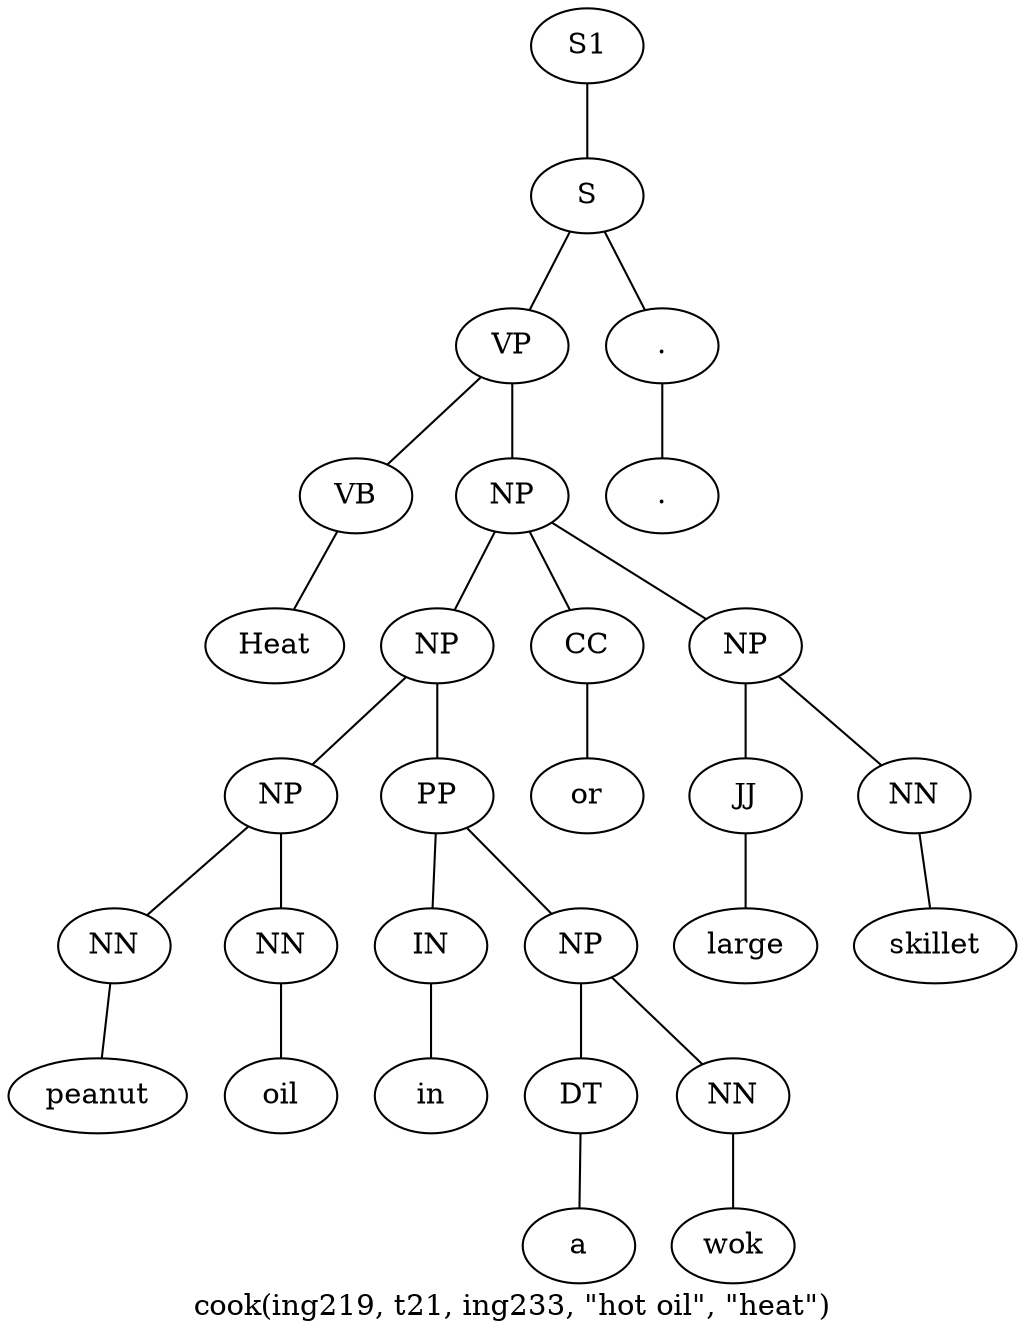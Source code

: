 graph SyntaxGraph {
	label = "cook(ing219, t21, ing233, \"hot oil\", \"heat\")";
	Node0 [label="S1"];
	Node1 [label="S"];
	Node2 [label="VP"];
	Node3 [label="VB"];
	Node4 [label="Heat"];
	Node5 [label="NP"];
	Node6 [label="NP"];
	Node7 [label="NP"];
	Node8 [label="NN"];
	Node9 [label="peanut"];
	Node10 [label="NN"];
	Node11 [label="oil"];
	Node12 [label="PP"];
	Node13 [label="IN"];
	Node14 [label="in"];
	Node15 [label="NP"];
	Node16 [label="DT"];
	Node17 [label="a"];
	Node18 [label="NN"];
	Node19 [label="wok"];
	Node20 [label="CC"];
	Node21 [label="or"];
	Node22 [label="NP"];
	Node23 [label="JJ"];
	Node24 [label="large"];
	Node25 [label="NN"];
	Node26 [label="skillet"];
	Node27 [label="."];
	Node28 [label="."];

	Node0 -- Node1;
	Node1 -- Node2;
	Node1 -- Node27;
	Node2 -- Node3;
	Node2 -- Node5;
	Node3 -- Node4;
	Node5 -- Node6;
	Node5 -- Node20;
	Node5 -- Node22;
	Node6 -- Node7;
	Node6 -- Node12;
	Node7 -- Node8;
	Node7 -- Node10;
	Node8 -- Node9;
	Node10 -- Node11;
	Node12 -- Node13;
	Node12 -- Node15;
	Node13 -- Node14;
	Node15 -- Node16;
	Node15 -- Node18;
	Node16 -- Node17;
	Node18 -- Node19;
	Node20 -- Node21;
	Node22 -- Node23;
	Node22 -- Node25;
	Node23 -- Node24;
	Node25 -- Node26;
	Node27 -- Node28;
}